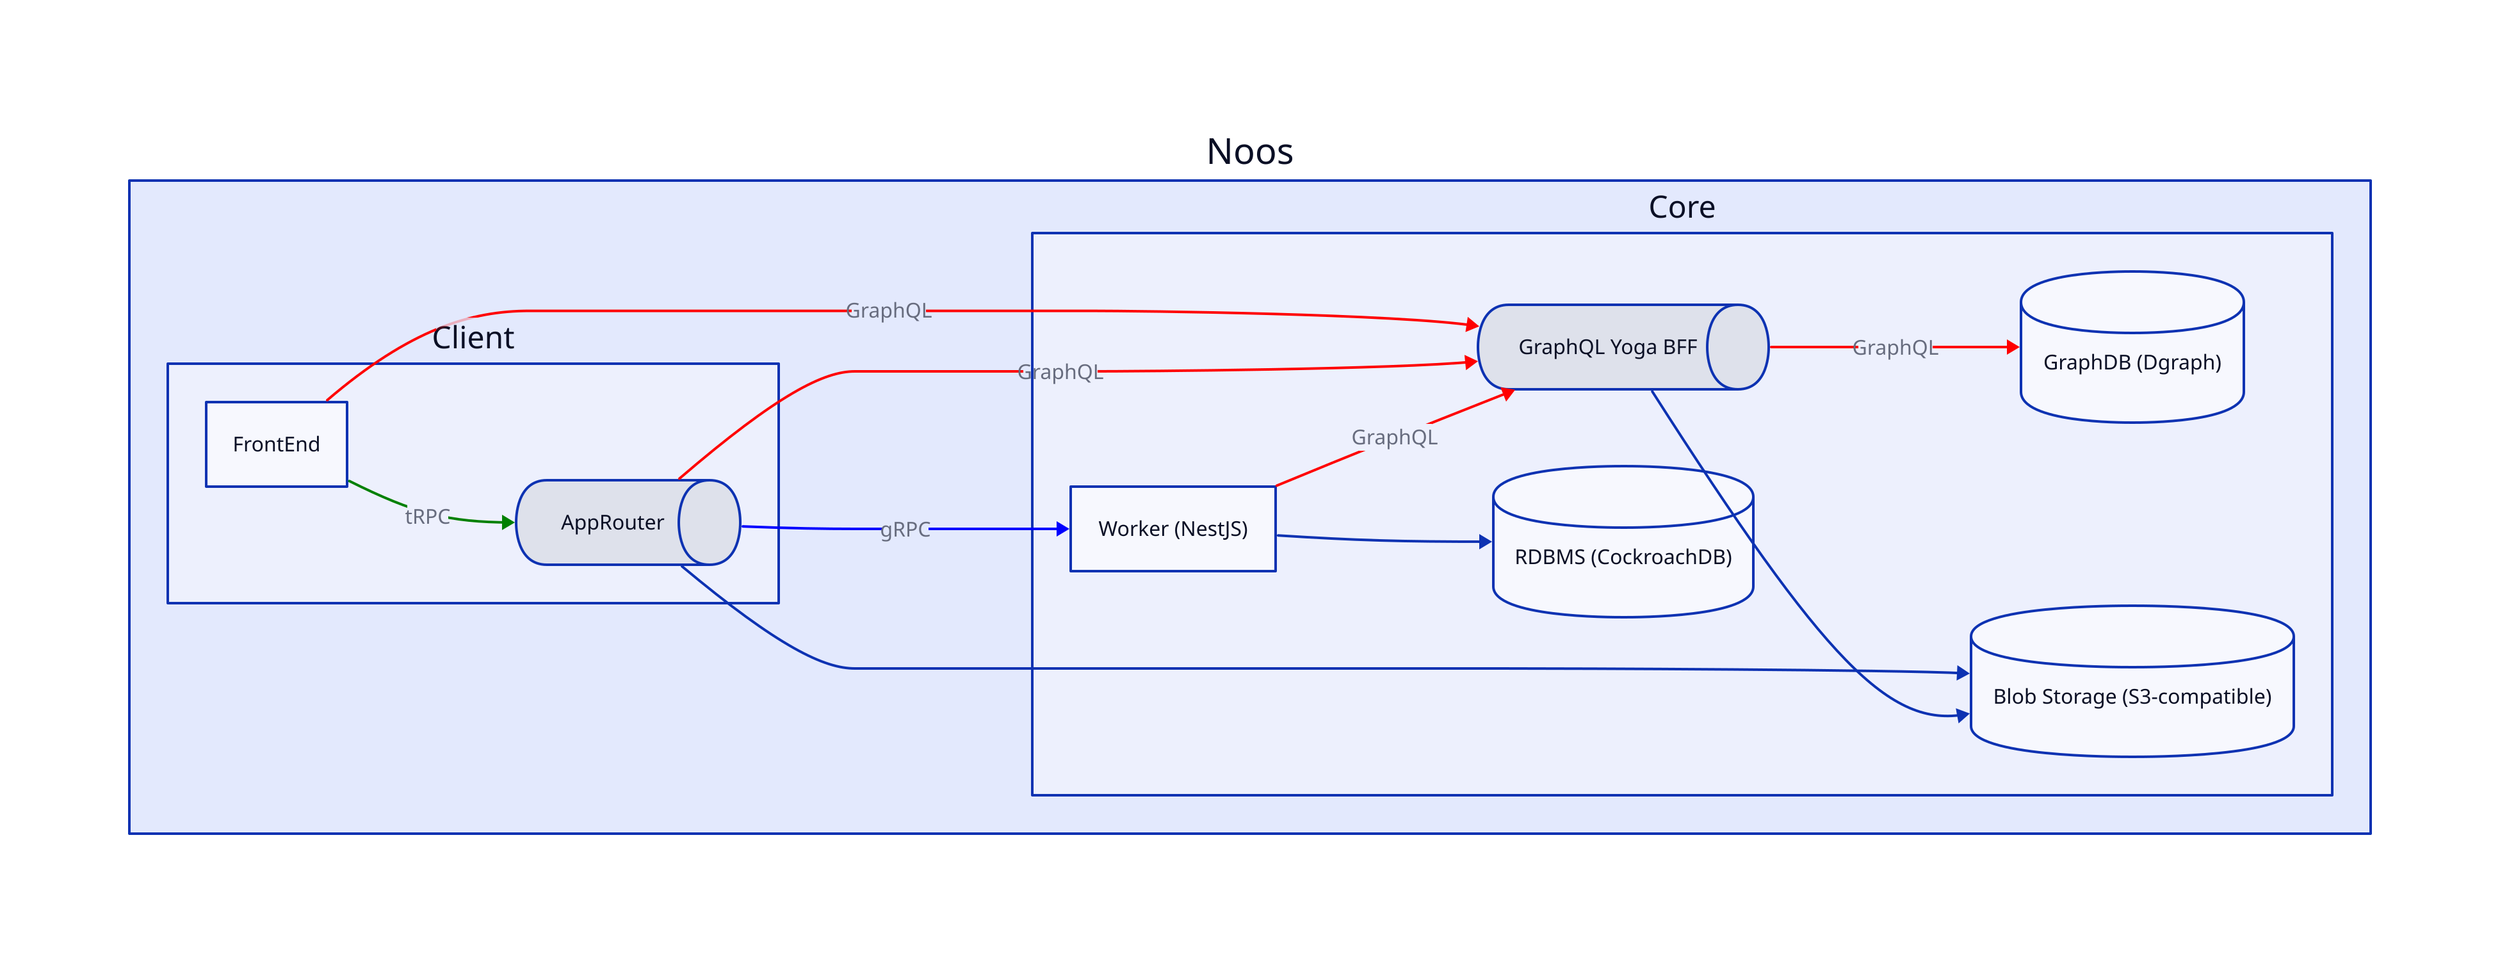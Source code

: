 direction: right

### Shapes
Noos: {
  Client: {
    approuter: {
      shape: queue
      label: "AppRouter"
    }

    frontend: FrontEnd
  }

  Core: {
    yoga: {
      shape: queue
      label: "GraphQL Yoga BFF"
    }

    worker: {
      label: "Worker (NestJS)"
    }

    graphdb: {
      shape: cylinder
      label: "GraphDB (Dgraph)"
    }

    rdbms: {
      shape: cylinder
      label: "RDBMS (CockroachDB)"
    }

    blob: {
      shape: cylinder
      label: "Blob Storage (S3-compatible)"
    }
  }
}

### Connections
Noos.Client.frontend -> Noos.Client.approuter: {
  label: "tRPC"
  style: {
    stroke: green
  }
}

Noos.Client.frontend -> Noos.Core.yoga: {
  label: "GraphQL"
  style: {
    stroke: red
  }
}

Noos.Client.approuter -> Noos.Core.yoga: {
  label: "GraphQL"
  style: {
    stroke: red
  }
}

Noos.Client.approuter -> Noos.Core.worker: {
  label: "gRPC"
  style: {
    stroke: blue
  }
}

Noos.Client.approuter -> Noos.Core.blob: {}

Noos.Core.yoga -> Noos.Core.graphdb: {
  label: "GraphQL"
  style: {
    stroke: red
  }
}

Noos.Core.yoga -> Noos.Core.blob: {}

Noos.Core.worker -> Noos.Core.rdbms: {}

Noos.Core.worker -> Noos.Core.yoga: {
  label: "GraphQL"
  style: {
    stroke: red
  }
}
